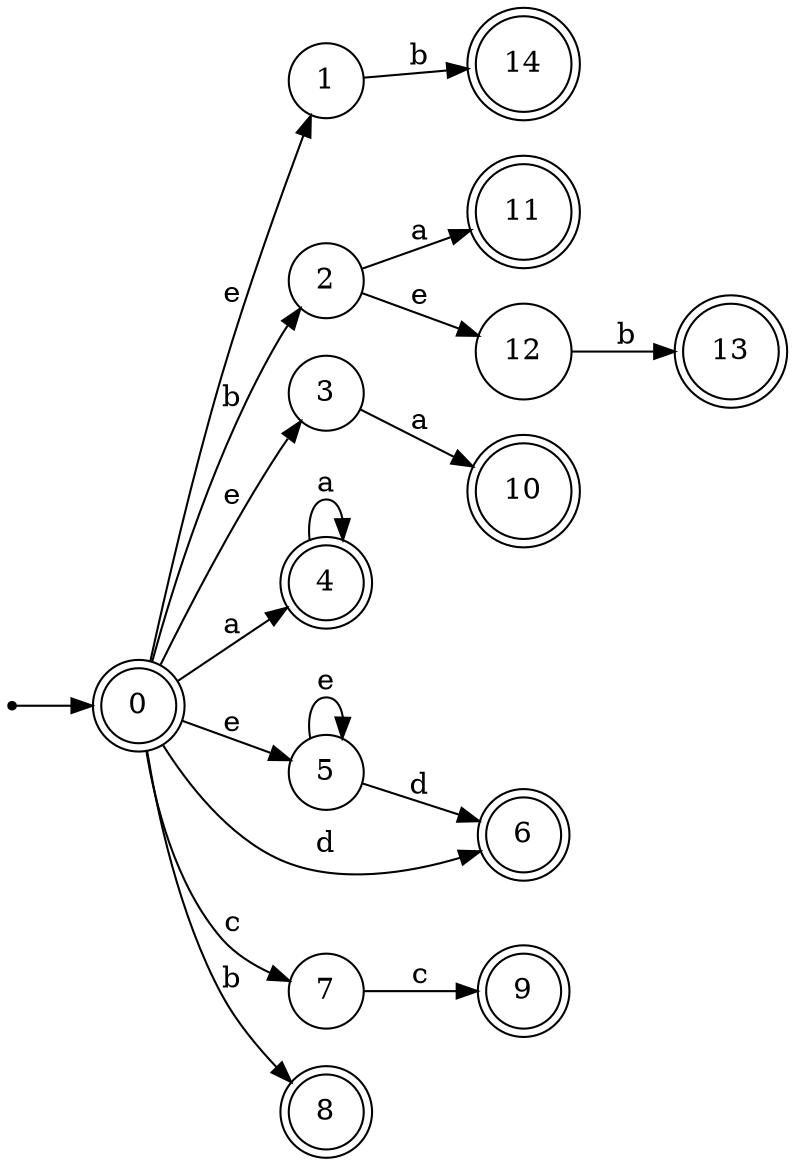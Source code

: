 digraph finite_state_machine {
rankdir=LR;
size="20,20";
node [shape = point]; "dummy0"
node [shape = doublecircle]; "0";"dummy0" -> "0";
node [shape = circle]; "1";
node [shape = circle]; "2";
node [shape = circle]; "3";
node [shape = doublecircle]; "4";node [shape = circle]; "5";
node [shape = doublecircle]; "6";node [shape = circle]; "7";
node [shape = doublecircle]; "8";node [shape = doublecircle]; "9";node [shape = doublecircle]; "10";node [shape = doublecircle]; "11";node [shape = circle]; "12";
node [shape = doublecircle]; "13";node [shape = doublecircle]; "14";"0" -> "1" [label = "e"];
 "0" -> "3" [label = "e"];
 "0" -> "5" [label = "e"];
 "0" -> "8" [label = "b"];
 "0" -> "2" [label = "b"];
 "0" -> "4" [label = "a"];
 "0" -> "6" [label = "d"];
 "0" -> "7" [label = "c"];
 "7" -> "9" [label = "c"];
 "5" -> "5" [label = "e"];
 "5" -> "6" [label = "d"];
 "4" -> "4" [label = "a"];
 "3" -> "10" [label = "a"];
 "2" -> "11" [label = "a"];
 "2" -> "12" [label = "e"];
 "12" -> "13" [label = "b"];
 "1" -> "14" [label = "b"];
 }

